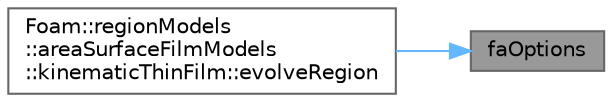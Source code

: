 digraph "faOptions"
{
 // LATEX_PDF_SIZE
  bgcolor="transparent";
  edge [fontname=Helvetica,fontsize=10,labelfontname=Helvetica,labelfontsize=10];
  node [fontname=Helvetica,fontsize=10,shape=box,height=0.2,width=0.4];
  rankdir="RL";
  Node1 [id="Node000001",label="faOptions",height=0.2,width=0.4,color="gray40", fillcolor="grey60", style="filled", fontcolor="black",tooltip=" "];
  Node1 -> Node2 [id="edge1_Node000001_Node000002",dir="back",color="steelblue1",style="solid",tooltip=" "];
  Node2 [id="Node000002",label="Foam::regionModels\l::areaSurfaceFilmModels\l::kinematicThinFilm::evolveRegion",height=0.2,width=0.4,color="grey40", fillcolor="white", style="filled",URL="$classFoam_1_1regionModels_1_1areaSurfaceFilmModels_1_1kinematicThinFilm.html#afde8f52457f90e83a4eaf49755c19ec9",tooltip=" "];
}
